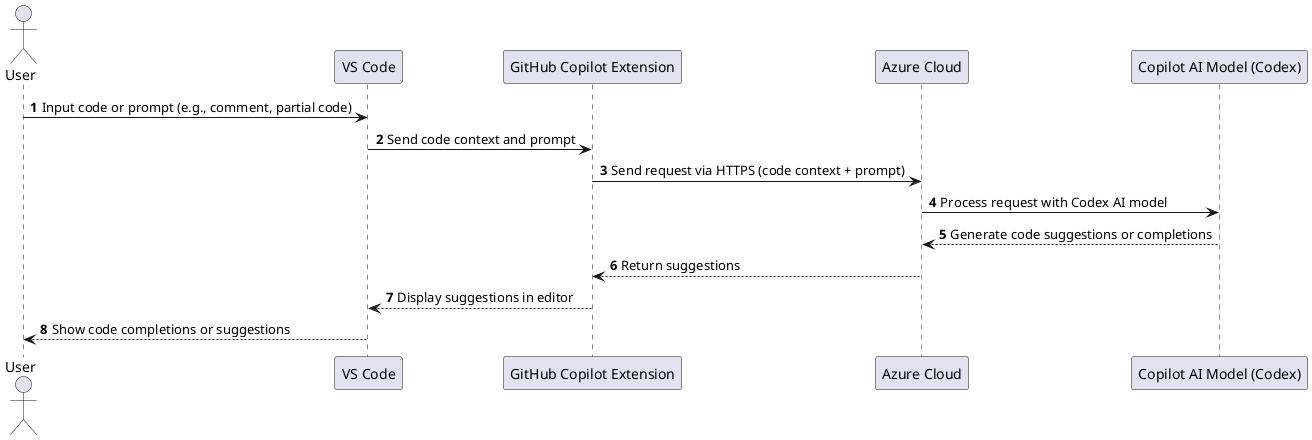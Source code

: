 @startuml
autonumber
actor "User" as User
participant "VS Code" as VSCode
participant "GitHub Copilot Extension" as CopilotExt
participant "Azure Cloud" as Azure
participant "Copilot AI Model (Codex)" as Codex

User -> VSCode: Input code or prompt (e.g., comment, partial code)
VSCode -> CopilotExt: Send code context and prompt
CopilotExt -> Azure: Send request via HTTPS (code context + prompt)
Azure -> Codex: Process request with Codex AI model
Codex --> Azure: Generate code suggestions or completions
Azure --> CopilotExt: Return suggestions
CopilotExt --> VSCode: Display suggestions in editor
VSCode --> User: Show code completions or suggestions

@enduml
